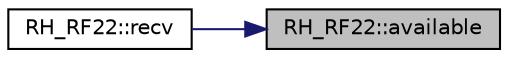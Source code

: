 digraph "RH_RF22::available"
{
 // LATEX_PDF_SIZE
  edge [fontname="Helvetica",fontsize="10",labelfontname="Helvetica",labelfontsize="10"];
  node [fontname="Helvetica",fontsize="10",shape=record];
  rankdir="RL";
  Node1 [label="RH_RF22::available",height=0.2,width=0.4,color="black", fillcolor="grey75", style="filled", fontcolor="black",tooltip=" "];
  Node1 -> Node2 [dir="back",color="midnightblue",fontsize="10",style="solid",fontname="Helvetica"];
  Node2 [label="RH_RF22::recv",height=0.2,width=0.4,color="black", fillcolor="white", style="filled",URL="$class_r_h___r_f22.html#a06b88bf6bfdf6e3cc251a33b327827cd",tooltip=" "];
}
